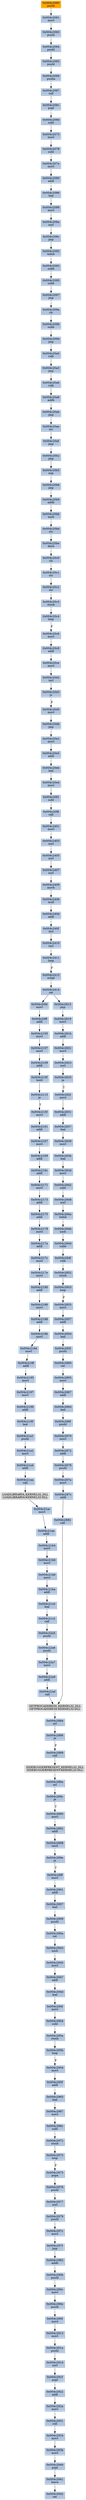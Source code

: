 strict digraph G {
	graph [bgcolor=transparent,
		name=G
	];
	node [color=lightsteelblue,
		fillcolor=lightsteelblue,
		shape=rectangle,
		style=filled
	];
	"0x004c2967"	[label="0x004c2967
movl"];
	"0x004c296c"	[label="0x004c296c
subl"];
	"0x004c2967" -> "0x004c296c"	[color="#000000"];
	"0x004c2947"	[label="0x004c2947
addl"];
	"0x004c294d"	[label="0x004c294d
leal"];
	"0x004c2947" -> "0x004c294d"	[color="#000000"];
	"0x004c2819"	[label="0x004c2819
movl"];
	"0x004c281b"	[label="0x004c281b
addl"];
	"0x004c2819" -> "0x004c281b"	[color="#000000"];
	"0x004c2842"	[label="0x004c2842
subl"];
	"0x004c2848"	[label="0x004c2848
xorl"];
	"0x004c2842" -> "0x004c2848"	[color="#000000"];
	"0x004c284d"	[label="0x004c284d
subb"];
	"0x004c284f"	[label="0x004c284f
rolb"];
	"0x004c284d" -> "0x004c284f"	[color="#000000"];
	"0x004c210f"	[label="0x004c210f
testl"];
	"0x004c2115"	[label="0x004c2115
je"];
	"0x004c210f" -> "0x004c2115"	[color="#000000"];
	"0x004c2109"	[label="0x004c2109
addl"];
	"0x004c2109" -> "0x004c210f"	[color="#000000"];
	"0x004c2837"	[label="0x004c2837
leal"];
	"0x004c2839"	[label="0x004c2839
movl"];
	"0x004c2837" -> "0x004c2839"	[color="#000000"];
	"0x004c20f8"	[label="0x004c20f8
call"];
	"0x004c2401"	[label="0x004c2401
movl"];
	"0x004c20f8" -> "0x004c2401"	[color="#000000"];
	"0x004c2965"	[label="0x004c2965
leal"];
	"0x004c2965" -> "0x004c2967"	[color="#000000"];
	"0x004c21a1"	[label="0x004c21a1
pushl"];
	"0x004c21a2"	[label="0x004c21a2
movl"];
	"0x004c21a1" -> "0x004c21a2"	[color="#000000"];
	"0x004c20c8"	[label="0x004c20c8
addl"];
	"0x004c20ce"	[label="0x004c20ce
movl"];
	"0x004c20c8" -> "0x004c20ce"	[color="#000000"];
	"0x004c2060"	[color=lightgrey,
		fillcolor=orange,
		label="0x004c2060
pushl"];
	"0x004c2061"	[label="0x004c2061
movl"];
	"0x004c2060" -> "0x004c2061"	[color="#000000"];
	"0x004c2852"	[label="0x004c2852
stosb"];
	"0x004c284f" -> "0x004c2852"	[color="#000000"];
	"0x004c2888"	[label="0x004c2888
call"];
	ISDEBUGGERPRESENT_KERNEL32_DLL	[color=lightgrey,
		fillcolor=lightgrey,
		label="ISDEBUGGERPRESENT_KERNEL32_DLL
ISDEBUGGERPRESENT-KERNEL32-DLL"];
	"0x004c2888" -> ISDEBUGGERPRESENT_KERNEL32_DLL	[color="#000000"];
	"0x004c2161"	[label="0x004c2161
addl"];
	"0x004c2167"	[label="0x004c2167
movl"];
	"0x004c2161" -> "0x004c2167"	[color="#000000"];
	"0x004c2403"	[label="0x004c2403
xorl"];
	"0x004c2405"	[label="0x004c2405
xorl"];
	"0x004c2403" -> "0x004c2405"	[color="#000000"];
	"0x004c20b2"	[label="0x004c20b2
jmp"];
	"0x004c20b5"	[label="0x004c20b5
nop"];
	"0x004c20b2" -> "0x004c20b5"	[color="#000000"];
	"0x004c2107"	[label="0x004c2107
movl"];
	"0x004c2107" -> "0x004c2109"	[color="#000000"];
	"0x004c20b9"	[label="0x004c20b9
addb"];
	"0x004c20bb"	[label="0x004c20bb
xorb"];
	"0x004c20b9" -> "0x004c20bb"	[color="#000000"];
	"0x004c20be"	[label="0x004c20be
decb"];
	"0x004c20c0"	[label="0x004c20c0
clc"];
	"0x004c20be" -> "0x004c20c0"	[color="#000000"];
	"0x004c20d3"	[label="0x004c20d3
js"];
	"0x004c20d5"	[label="0x004c20d5
movl"];
	"0x004c20d3" -> "0x004c20d5"	[color="#000000",
		label=F];
	"0x004c2898"	[label="0x004c2898
testl"];
	"0x004c289e"	[label="0x004c289e
je"];
	"0x004c2898" -> "0x004c289e"	[color="#000000"];
	"0x004c286f"	[label="0x004c286f
pushl"];
	"0x004c2870"	[label="0x004c2870
movl"];
	"0x004c286f" -> "0x004c2870"	[color="#000000"];
	GETPROCADDRESS_KERNEL32_DLL	[color=lightgrey,
		fillcolor=lightgrey,
		label="GETPROCADDRESS_KERNEL32_DLL
GETPROCADDRESS-KERNEL32-DLL"];
	"0x004c2884"	[label="0x004c2884
orl"];
	GETPROCADDRESS_KERNEL32_DLL -> "0x004c2884"	[color="#000000"];
	"0x004c28ff"	[label="0x004c28ff
movl"];
	"0x004c289e" -> "0x004c28ff"	[color="#000000",
		label=T];
	"0x004c21ae"	[label="0x004c21ae
addl"];
	"0x004c21b4"	[label="0x004c21b4
movl"];
	"0x004c21ae" -> "0x004c21b4"	[color="#000000"];
	"0x004c292a"	[label="0x004c292a
movl"];
	"0x004c2931"	[label="0x004c2931
roll"];
	"0x004c292a" -> "0x004c2931"	[color="#000000"];
	"0x004c20b6"	[label="0x004c20b6
jmp"];
	"0x004c20b5" -> "0x004c20b6"	[color="#000000"];
	"0x004c22af"	[label="0x004c22af
call"];
	"0x004c22af" -> GETPROCADDRESS_KERNEL32_DLL	[color="#000000"];
	"0x004c2197"	[label="0x004c2197
movl"];
	"0x004c2199"	[label="0x004c2199
addl"];
	"0x004c2197" -> "0x004c2199"	[color="#000000"];
	"0x004c20ed"	[label="0x004c20ed
movl"];
	"0x004c20f2"	[label="0x004c20f2
subl"];
	"0x004c20ed" -> "0x004c20f2"	[color="#000000"];
	"0x004c20c4"	[label="0x004c20c4
loop"];
	"0x004c20c6"	[label="0x004c20c6
movl"];
	"0x004c20c4" -> "0x004c20c6"	[color="#000000",
		label=F];
	"0x004c240b"	[label="0x004c240b
mull"];
	"0x004c240d"	[label="0x004c240d
addl"];
	"0x004c240b" -> "0x004c240d"	[color="#000000"];
	"0x004c209d"	[label="0x004c209d
jmp"];
	"0x004c20a0"	[label="0x004c20a0
rolb"];
	"0x004c209d" -> "0x004c20a0"	[color="#000000"];
	"0x004c294f"	[label="0x004c294f
movl"];
	"0x004c294d" -> "0x004c294f"	[color="#000000"];
	"0x004c2078"	[label="0x004c2078
subl"];
	"0x004c207e"	[label="0x004c207e
movl"];
	"0x004c2078" -> "0x004c207e"	[color="#000000"];
	"0x004c284a"	[label="0x004c284a
lodsb"];
	"0x004c284b"	[label="0x004c284b
xorb"];
	"0x004c284a" -> "0x004c284b"	[color="#000000"];
	"0x004c285f"	[label="0x004c285f
pushl"];
	"0x004c2860"	[label="0x004c2860
ret"];
	"0x004c285f" -> "0x004c2860"	[color="#000000"];
	"0x004c20b6" -> "0x004c20b9"	[color="#000000"];
	"0x004c20bd"	[label="0x004c20bd
stc"];
	"0x004c20bb" -> "0x004c20bd"	[color="#000000"];
	"0x004c284b" -> "0x004c284d"	[color="#000000"];
	"0x004c2901"	[label="0x004c2901
addl"];
	"0x004c28ff" -> "0x004c2901"	[color="#000000"];
	"0x004c21b6"	[label="0x004c21b6
movl"];
	"0x004c21b8"	[label="0x004c21b8
movl"];
	"0x004c21b6" -> "0x004c21b8"	[color="#000000"];
	"0x004c21c2"	[label="0x004c21c2
call"];
	"0x004c22a5"	[label="0x004c22a5
pushl"];
	"0x004c21c2" -> "0x004c22a5"	[color="#000000"];
	"0x004c209a"	[label="0x004c209a
clc"];
	"0x004c209b"	[label="0x004c209b
subb"];
	"0x004c209a" -> "0x004c209b"	[color="#000000"];
	"0x004c20af"	[label="0x004c20af
jmp"];
	"0x004c20af" -> "0x004c20b2"	[color="#000000"];
	"0x004c2945"	[label="0x004c2945
movl"];
	"0x004c2945" -> "0x004c2947"	[color="#000000"];
	"0x004c20a6"	[label="0x004c20a6
rolb"];
	"0x004c20a9"	[label="0x004c20a9
addb"];
	"0x004c20a6" -> "0x004c20a9"	[color="#000000"];
	"0x004c287c"	[label="0x004c287c
addl"];
	"0x004c2882"	[label="0x004c2882
call"];
	"0x004c287c" -> "0x004c2882"	[color="#000000"];
	"0x004c20fd"	[label="0x004c20fd
movl"];
	"0x004c20ff"	[label="0x004c20ff
addl"];
	"0x004c20fd" -> "0x004c20ff"	[color="#000000"];
	"0x004c2414"	[label="0x004c2414
ret"];
	"0x004c2414" -> "0x004c20fd"	[color="#000000"];
	"0x004c2815"	[label="0x004c2815
jmp"];
	"0x004c2414" -> "0x004c2815"	[color="#000000"];
	"0x004c283d"	[label="0x004c283d
movl"];
	"0x004c283d" -> "0x004c2842"	[color="#000000"];
	"0x004c217e"	[label="0x004c217e
movl"];
	"0x004c2180"	[label="0x004c2180
addl"];
	"0x004c217e" -> "0x004c2180"	[color="#000000"];
	"0x004c20e5"	[label="0x004c20e5
addl"];
	"0x004c20eb"	[label="0x004c20eb
leal"];
	"0x004c20e5" -> "0x004c20eb"	[color="#000000"];
	"0x004c2977"	[label="0x004c2977
xorl"];
	"0x004c2979"	[label="0x004c2979
pushl"];
	"0x004c2977" -> "0x004c2979"	[color="#000000"];
	"0x004c2972"	[label="0x004c2972
stosb"];
	"0x004c2973"	[label="0x004c2973
loop"];
	"0x004c2972" -> "0x004c2973"	[color="#000000"];
	"0x004c2169"	[label="0x004c2169
addl"];
	"0x004c2167" -> "0x004c2169"	[color="#000000"];
	"0x004c20a3"	[label="0x004c20a3
jmp"];
	"0x004c20a0" -> "0x004c20a3"	[color="#000000"];
	"0x004c20db"	[label="0x004c20db
jmp"];
	"0x004c20d5" -> "0x004c20db"	[color="#000000"];
	"0x004c20c6" -> "0x004c20c8"	[color="#000000"];
	"0x004c2095"	[label="0x004c2095
subb"];
	"0x004c2097"	[label="0x004c2097
jmp"];
	"0x004c2095" -> "0x004c2097"	[color="#000000"];
	"0x004c2886"	[label="0x004c2886
je"];
	"0x004c2884" -> "0x004c2886"	[color="#000000"];
	"0x004c2080"	[label="0x004c2080
addl"];
	"0x004c207e" -> "0x004c2080"	[color="#000000"];
	"0x004c297c"	[label="0x004c297c
movl"];
	"0x004c2979" -> "0x004c297c"	[color="#000000"];
	"0x004c287a"	[label="0x004c287a
movl"];
	"0x004c287a" -> "0x004c287c"	[color="#000000"];
	"0x004c2855"	[label="0x004c2855
movl"];
	"0x004c2857"	[label="0x004c2857
addl"];
	"0x004c2855" -> "0x004c2857"	[color="#000000"];
	"0x004c2943"	[label="0x004c2943
xorb"];
	"0x004c2943" -> "0x004c2945"	[color="#000000"];
	"0x004c240f"	[label="0x004c240f
incl"];
	"0x004c240d" -> "0x004c240f"	[color="#000000"];
	"0x004c20ae"	[label="0x004c20ae
stc"];
	"0x004c20ae" -> "0x004c20af"	[color="#000000"];
	"0x004c2821"	[label="0x004c2821
movl"];
	"0x004c281b" -> "0x004c2821"	[color="#000000"];
	"0x004c20f2" -> "0x004c20f8"	[color="#000000"];
	"0x004c20d2"	[label="0x004c20d2
incl"];
	"0x004c20ce" -> "0x004c20d2"	[color="#000000"];
	"0x004c2848" -> "0x004c284a"	[color="#000000"];
	"0x004c2410"	[label="0x004c2410
incl"];
	"0x004c2411"	[label="0x004c2411
loop"];
	"0x004c2410" -> "0x004c2411"	[color="#000000"];
	"0x004c2886" -> "0x004c2888"	[color="#000000",
		label=F];
	"0x004c2105"	[label="0x004c2105
movl"];
	"0x004c2105" -> "0x004c2107"	[color="#000000"];
	"0x004c217a"	[label="0x004c217a
addl"];
	"0x004c217c"	[label="0x004c217c
movl"];
	"0x004c217a" -> "0x004c217c"	[color="#000000"];
	"0x004c2909"	[label="0x004c2909
pushl"];
	"0x004c290a"	[label="0x004c290a
ret"];
	"0x004c2909" -> "0x004c290a"	[color="#000000"];
	"0x004c2907"	[label="0x004c2907
leal"];
	"0x004c2901" -> "0x004c2907"	[color="#000000"];
	"0x004c2823"	[label="0x004c2823
xorl"];
	"0x004c2821" -> "0x004c2823"	[color="#000000"];
	"0x004c2175"	[label="0x004c2175
addl"];
	"0x004c2178"	[label="0x004c2178
movl"];
	"0x004c2175" -> "0x004c2178"	[color="#000000"];
	"0x004c290f"	[label="0x004c290f
movl"];
	"0x004c2913"	[label="0x004c2913
movl"];
	"0x004c290f" -> "0x004c2913"	[color="#000000"];
	"0x004c2173"	[label="0x004c2173
addl"];
	"0x004c2173" -> "0x004c2175"	[color="#000000"];
	"0x004c20ff" -> "0x004c2105"	[color="#000000"];
	"0x004c20d2" -> "0x004c20d3"	[color="#000000"];
	"0x004c2073"	[label="0x004c2073
movl"];
	"0x004c2073" -> "0x004c2078"	[color="#000000"];
	"0x004c2954"	[label="0x004c2954
subl"];
	"0x004c295a"	[label="0x004c295a
stosb"];
	"0x004c2954" -> "0x004c295a"	[color="#000000"];
	"0x004c2867"	[label="0x004c2867
addl"];
	"0x004c286d"	[label="0x004c286d
leal"];
	"0x004c2867" -> "0x004c286d"	[color="#000000"];
	"0x004c22a7"	[label="0x004c22a7
movl"];
	"0x004c22a9"	[label="0x004c22a9
addl"];
	"0x004c22a7" -> "0x004c22a9"	[color="#000000"];
	"0x004c290b"	[label="0x004c290b
pushl"];
	"0x004c290c"	[label="0x004c290c
movl"];
	"0x004c290b" -> "0x004c290c"	[color="#000000"];
	"0x004c2934"	[label="0x004c2934
movl"];
	"0x004c2931" -> "0x004c2934"	[color="#000000"];
	"0x004c2413"	[label="0x004c2413
xchgl"];
	"0x004c2411" -> "0x004c2413"	[color="#000000",
		label=F];
	"0x004c20ab"	[label="0x004c20ab
jmp"];
	"0x004c20ab" -> "0x004c20ae"	[color="#000000"];
	"0x004c20a9" -> "0x004c20ab"	[color="#000000"];
	"0x004c2063"	[label="0x004c2063
pushl"];
	"0x004c2061" -> "0x004c2063"	[color="#000000"];
	"0x004c2942"	[label="0x004c2942
ret"];
	"0x004c21a4"	[label="0x004c21a4
addl"];
	"0x004c21a2" -> "0x004c21a4"	[color="#000000"];
	"0x004c20bd" -> "0x004c20be"	[color="#000000"];
	"0x004c22a6"	[label="0x004c22a6
pushl"];
	"0x004c22a6" -> "0x004c22a7"	[color="#000000"];
	"0x004c21aa"	[label="0x004c21aa
call"];
	LOADLIBRARYA_KERNEL32_DLL	[color=lightgrey,
		fillcolor=lightgrey,
		label="LOADLIBRARYA_KERNEL32_DLL
LOADLIBRARYA-KERNEL32-DLL"];
	"0x004c21aa" -> LOADLIBRARYA_KERNEL32_DLL	[color="#000000"];
	"0x004c282f"	[label="0x004c282f
movl"];
	"0x004c2831"	[label="0x004c2831
addl"];
	"0x004c282f" -> "0x004c2831"	[color="#000000"];
	"0x004c2865"	[label="0x004c2865
movl"];
	"0x004c2860" -> "0x004c2865"	[color="#000000"];
	"0x004c21c0"	[label="0x004c21c0
leal"];
	"0x004c21c0" -> "0x004c21c2"	[color="#000000"];
	"0x004c21ba"	[label="0x004c21ba
addl"];
	"0x004c21b8" -> "0x004c21ba"	[color="#000000"];
	"0x004c20c1"	[label="0x004c20c1
stc"];
	"0x004c20c0" -> "0x004c20c1"	[color="#000000"];
	"0x004c208a"	[label="0x004c208a
xorl"];
	"0x004c208c"	[label="0x004c208c
jmp"];
	"0x004c208a" -> "0x004c208c"	[color="#000000"];
	"0x004c215f"	[label="0x004c215f
movl"];
	"0x004c215f" -> "0x004c2161"	[color="#000000"];
	"0x004c283b"	[label="0x004c283b
leal"];
	"0x004c2839" -> "0x004c283b"	[color="#000000"];
	"0x004c218d"	[label="0x004c218d
movl"];
	"0x004c218f"	[label="0x004c218f
addl"];
	"0x004c218d" -> "0x004c218f"	[color="#000000"];
	"0x004c2178" -> "0x004c217a"	[color="#000000"];
	"0x004c2086"	[label="0x004c2086
leal"];
	"0x004c2080" -> "0x004c2086"	[color="#000000"];
	"0x004c2065"	[label="0x004c2065
pushl"];
	"0x004c2066"	[label="0x004c2066
pusha"];
	"0x004c2065" -> "0x004c2066"	[color="#000000"];
	"0x004c2413" -> "0x004c2414"	[color="#000000"];
	"0x004c2195"	[label="0x004c2195
movl"];
	"0x004c218f" -> "0x004c2195"	[color="#000000"];
	"0x004c291a"	[label="0x004c291a
pushl"];
	"0x004c291d"	[label="0x004c291d
xorl"];
	"0x004c291a" -> "0x004c291d"	[color="#000000"];
	"0x004c20e3"	[label="0x004c20e3
movl"];
	"0x004c20e3" -> "0x004c20e5"	[color="#000000"];
	"0x004c209b" -> "0x004c209d"	[color="#000000"];
	"0x004c2892"	[label="0x004c2892
addl"];
	"0x004c2892" -> "0x004c2898"	[color="#000000"];
	"0x004c2171"	[label="0x004c2171
movl"];
	"0x004c2171" -> "0x004c2173"	[color="#000000"];
	"0x004c2878"	[label="0x004c2878
pushl"];
	"0x004c2878" -> "0x004c287a"	[color="#000000"];
	"0x004c2853"	[label="0x004c2853
loop"];
	"0x004c2852" -> "0x004c2853"	[color="#000000"];
	"0x004c2940"	[label="0x004c2940
popl"];
	"0x004c2941"	[label="0x004c2941
leave"];
	"0x004c2940" -> "0x004c2941"	[color="#000000"];
	"0x004c2067"	[label="0x004c2067
call"];
	"0x004c2066" -> "0x004c2067"	[color="#000000"];
	"0x004c217c" -> "0x004c217e"	[color="#000000"];
	"0x004c2922"	[label="0x004c2922
addl"];
	"0x004c2922" -> "0x004c292a"	[color="#000000"];
	"0x004c2976"	[label="0x004c2976
pushl"];
	"0x004c2976" -> "0x004c2977"	[color="#000000"];
	"0x004c2865" -> "0x004c2867"	[color="#000000"];
	"0x004c2825"	[label="0x004c2825
je"];
	"0x004c2825" -> "0x004c282f"	[color="#000000",
		label=T];
	"0x004c297f"	[label="0x004c297f
jmp"];
	"0x004c2982"	[label="0x004c2982
addb"];
	"0x004c297f" -> "0x004c2982"	[color="#000000"];
	"0x004c22a5" -> "0x004c22a6"	[color="#000000"];
	"0x004c2097" -> "0x004c209a"	[color="#000000"];
	"0x004c2186"	[label="0x004c2186
movl"];
	"0x004c2180" -> "0x004c2186"	[color="#000000"];
	"0x004c297c" -> "0x004c297f"	[color="#000000"];
	"0x004c216c"	[label="0x004c216c
addl"];
	"0x004c216c" -> "0x004c2171"	[color="#000000"];
	"0x004c2092"	[label="0x004c2092
lodsb"];
	"0x004c208c" -> "0x004c2092"	[color="#000000"];
	"0x004c295b"	[label="0x004c295b
loop"];
	"0x004c295a" -> "0x004c295b"	[color="#000000"];
	"0x004c291f"	[label="0x004c291f
popl"];
	"0x004c291d" -> "0x004c291f"	[color="#000000"];
	"0x004c2115" -> "0x004c215f"	[color="#000000",
		label=T];
	"0x004c21b4" -> "0x004c21b6"	[color="#000000"];
	"0x004c2975"	[label="0x004c2975
popa"];
	"0x004c2975" -> "0x004c2976"	[color="#000000"];
	"0x004c219f"	[label="0x004c219f
leal"];
	"0x004c219f" -> "0x004c21a1"	[color="#000000"];
	"0x004c285d"	[label="0x004c285d
leal"];
	"0x004c2857" -> "0x004c285d"	[color="#000000"];
	"0x004c20c2"	[label="0x004c20c2
stc"];
	"0x004c20c1" -> "0x004c20c2"	[color="#000000"];
	"0x004c2823" -> "0x004c2825"	[color="#000000"];
	"0x004c2407"	[label="0x004c2407
xorl"];
	"0x004c2405" -> "0x004c2407"	[color="#000000"];
	"0x004c2188"	[label="0x004c2188
addl"];
	"0x004c218b"	[label="0x004c218b
movl"];
	"0x004c2188" -> "0x004c218b"	[color="#000000"];
	"0x004c21ac"	[label="0x004c21ac
movl"];
	"0x004c21ac" -> "0x004c21ae"	[color="#000000"];
	"0x004c286d" -> "0x004c286f"	[color="#000000"];
	"0x004c20c3"	[label="0x004c20c3
stosb"];
	"0x004c20c3" -> "0x004c20c4"	[color="#000000"];
	"0x004c290e"	[label="0x004c290e
pushl"];
	"0x004c290e" -> "0x004c290f"	[color="#000000"];
	"0x004c2890"	[label="0x004c2890
movl"];
	"0x004c2890" -> "0x004c2892"	[color="#000000"];
	"0x004c2093"	[label="0x004c2093
subb"];
	"0x004c2092" -> "0x004c2093"	[color="#000000"];
	"0x004c2186" -> "0x004c2188"	[color="#000000"];
	"0x004c2973" -> "0x004c2975"	[color="#000000",
		label=F];
	"0x004c21a4" -> "0x004c21aa"	[color="#000000"];
	"0x004c20db" -> "0x004c20e3"	[color="#000000"];
	"0x004c22a9" -> "0x004c22af"	[color="#000000"];
	"0x004c296c" -> "0x004c2972"	[color="#000000"];
	"0x004c288c"	[label="0x004c288c
je"];
	"0x004c288c" -> "0x004c2890"	[color="#000000",
		label=T];
	"0x004c2831" -> "0x004c2837"	[color="#000000"];
	"0x004c293b"	[label="0x004c293b
movl"];
	"0x004c2934" -> "0x004c293b"	[color="#000000"];
	"0x004c291f" -> "0x004c2922"	[color="#000000"];
	"0x004c290c" -> "0x004c290e"	[color="#000000"];
	"0x004c294f" -> "0x004c2954"	[color="#000000"];
	"0x004c2169" -> "0x004c216c"	[color="#000000"];
	"0x004c2064"	[label="0x004c2064
pushl"];
	"0x004c2064" -> "0x004c2065"	[color="#000000"];
	"0x004c2913" -> "0x004c291a"	[color="#000000"];
	"0x004c2853" -> "0x004c2855"	[color="#000000",
		label=F];
	"0x004c288a"	[label="0x004c288a
orl"];
	"0x004c288a" -> "0x004c288c"	[color="#000000"];
	"0x004c20c2" -> "0x004c20c3"	[color="#000000"];
	"0x004c206c"	[label="0x004c206c
popl"];
	"0x004c2067" -> "0x004c206c"	[color="#000000"];
	"0x004c2409"	[label="0x004c2409
movb"];
	"0x004c2407" -> "0x004c2409"	[color="#000000"];
	"0x004c2815" -> "0x004c2819"	[color="#000000"];
	"0x004c2088"	[label="0x004c2088
movl"];
	"0x004c2086" -> "0x004c2088"	[color="#000000"];
	"0x004c290a" -> "0x004c2943"	[color="#000000"];
	LOADLIBRARYA_KERNEL32_DLL -> "0x004c21ac"	[color="#000000"];
	"0x004c2982" -> "0x004c290b"	[color="#000000"];
	"0x004c2882" -> GETPROCADDRESS_KERNEL32_DLL	[color="#000000"];
	"0x004c2093" -> "0x004c2095"	[color="#000000"];
	"0x004c2088" -> "0x004c208a"	[color="#000000"];
	"0x004c21ba" -> "0x004c21c0"	[color="#000000"];
	"0x004c2063" -> "0x004c2064"	[color="#000000"];
	"0x004c295d"	[label="0x004c295d
movl"];
	"0x004c295f"	[label="0x004c295f
addl"];
	"0x004c295d" -> "0x004c295f"	[color="#000000"];
	"0x004c2872"	[label="0x004c2872
addl"];
	"0x004c2870" -> "0x004c2872"	[color="#000000"];
	"0x004c20eb" -> "0x004c20ed"	[color="#000000"];
	"0x004c206d"	[label="0x004c206d
subl"];
	"0x004c206c" -> "0x004c206d"	[color="#000000"];
	"0x004c293b" -> "0x004c2940"	[color="#000000"];
	"0x004c2401" -> "0x004c2403"	[color="#000000"];
	"0x004c2907" -> "0x004c2909"	[color="#000000"];
	"0x004c285d" -> "0x004c285f"	[color="#000000"];
	"0x004c295f" -> "0x004c2965"	[color="#000000"];
	"0x004c295b" -> "0x004c295d"	[color="#000000",
		label=F];
	ISDEBUGGERPRESENT_KERNEL32_DLL -> "0x004c288a"	[color="#000000"];
	"0x004c2195" -> "0x004c2197"	[color="#000000"];
	"0x004c218b" -> "0x004c218d"	[color="#000000"];
	"0x004c2941" -> "0x004c2942"	[color="#000000"];
	"0x004c2409" -> "0x004c240b"	[color="#000000"];
	"0x004c206d" -> "0x004c2073"	[color="#000000"];
	"0x004c240f" -> "0x004c2410"	[color="#000000"];
	"0x004c2199" -> "0x004c219f"	[color="#000000"];
	"0x004c2872" -> "0x004c2878"	[color="#000000"];
	"0x004c283b" -> "0x004c283d"	[color="#000000"];
	"0x004c20a3" -> "0x004c20a6"	[color="#000000"];
}
